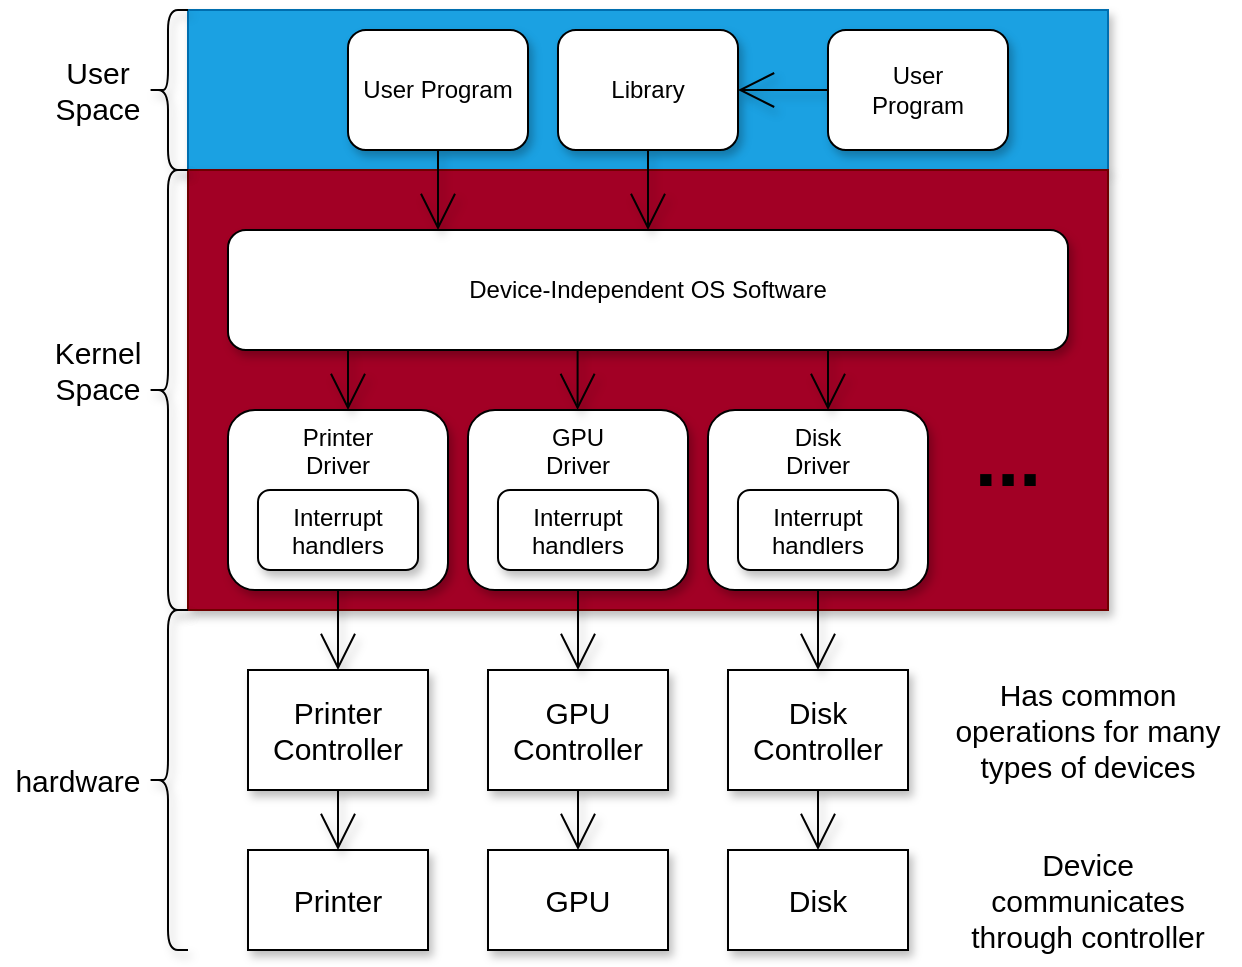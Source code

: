 <mxfile>
    <diagram id="MzQtRgmp_SjQJ-6VX8Bf" name="Page-1">
        <mxGraphModel dx="820" dy="1279" grid="1" gridSize="10" guides="1" tooltips="1" connect="1" arrows="1" fold="1" page="1" pageScale="1" pageWidth="850" pageHeight="1100" math="0" shadow="0">
            <root>
                <mxCell id="0"/>
                <mxCell id="1" parent="0"/>
                <mxCell id="34" value="Printer" style="rounded=0;whiteSpace=wrap;html=1;shadow=1;fontSize=15;verticalAlign=middle;" vertex="1" parent="1">
                    <mxGeometry x="130" y="430" width="90" height="50" as="geometry"/>
                </mxCell>
                <mxCell id="3" value="" style="rounded=0;whiteSpace=wrap;html=1;fillColor=#1ba1e2;strokeColor=#006EAF;fontColor=#ffffff;shadow=1;" vertex="1" parent="1">
                    <mxGeometry x="100" y="10" width="460" height="80" as="geometry"/>
                </mxCell>
                <mxCell id="4" value="" style="rounded=0;whiteSpace=wrap;html=1;fillColor=#a20025;strokeColor=#6F0000;fontColor=#ffffff;shadow=1;" vertex="1" parent="1">
                    <mxGeometry x="100" y="90" width="460" height="220" as="geometry"/>
                </mxCell>
                <mxCell id="6" value="Device-Independent OS Software" style="rounded=1;whiteSpace=wrap;html=1;shadow=1;" vertex="1" parent="1">
                    <mxGeometry x="120" y="120" width="420" height="60" as="geometry"/>
                </mxCell>
                <mxCell id="30" style="edgeStyle=none;html=1;exitX=0.5;exitY=1;exitDx=0;exitDy=0;entryX=0.5;entryY=0;entryDx=0;entryDy=0;shadow=1;fontSize=15;endArrow=open;endFill=0;endSize=16;" edge="1" parent="1" target="27">
                    <mxGeometry relative="1" as="geometry">
                        <mxPoint x="175" y="270" as="sourcePoint"/>
                    </mxGeometry>
                </mxCell>
                <mxCell id="7" value="Printer &lt;br&gt;Driver" style="rounded=1;whiteSpace=wrap;html=1;shadow=1;verticalAlign=top;" vertex="1" parent="1">
                    <mxGeometry x="120" y="210" width="110" height="90" as="geometry"/>
                </mxCell>
                <mxCell id="9" value="GPU&lt;br&gt;Driver" style="rounded=1;whiteSpace=wrap;html=1;shadow=1;verticalAlign=top;" vertex="1" parent="1">
                    <mxGeometry x="240" y="210" width="110" height="90" as="geometry"/>
                </mxCell>
                <mxCell id="10" value="Disk &lt;br&gt;Driver" style="rounded=1;whiteSpace=wrap;html=1;shadow=1;verticalAlign=top;" vertex="1" parent="1">
                    <mxGeometry x="360" y="210" width="110" height="90" as="geometry"/>
                </mxCell>
                <mxCell id="11" value="..." style="text;html=1;strokeColor=none;fillColor=none;align=center;verticalAlign=bottom;whiteSpace=wrap;rounded=0;fontSize=40;fontStyle=1;shadow=1;" vertex="1" parent="1">
                    <mxGeometry x="490" y="240" width="40" height="20" as="geometry"/>
                </mxCell>
                <mxCell id="12" value="" style="endArrow=open;html=1;fontSize=40;endFill=0;endSize=16;shadow=1;" edge="1" parent="1">
                    <mxGeometry width="50" height="50" relative="1" as="geometry">
                        <mxPoint x="180" y="180" as="sourcePoint"/>
                        <mxPoint x="180" y="210" as="targetPoint"/>
                    </mxGeometry>
                </mxCell>
                <mxCell id="13" value="" style="endArrow=open;html=1;fontSize=40;endFill=0;endSize=16;shadow=1;" edge="1" parent="1">
                    <mxGeometry width="50" height="50" relative="1" as="geometry">
                        <mxPoint x="294.8" y="180" as="sourcePoint"/>
                        <mxPoint x="294.8" y="210" as="targetPoint"/>
                    </mxGeometry>
                </mxCell>
                <mxCell id="14" value="" style="endArrow=open;html=1;fontSize=40;endFill=0;endSize=16;shadow=1;" edge="1" parent="1">
                    <mxGeometry width="50" height="50" relative="1" as="geometry">
                        <mxPoint x="420.0" y="180" as="sourcePoint"/>
                        <mxPoint x="420.0" y="210" as="targetPoint"/>
                    </mxGeometry>
                </mxCell>
                <mxCell id="17" style="edgeStyle=none;html=1;exitX=0.5;exitY=1;exitDx=0;exitDy=0;entryX=0.25;entryY=0;entryDx=0;entryDy=0;fontSize=40;endArrow=open;endFill=0;endSize=16;shadow=1;" edge="1" parent="1" source="16" target="6">
                    <mxGeometry relative="1" as="geometry"/>
                </mxCell>
                <mxCell id="16" value="User Program" style="rounded=1;whiteSpace=wrap;html=1;shadow=1;" vertex="1" parent="1">
                    <mxGeometry x="180" y="20" width="90" height="60" as="geometry"/>
                </mxCell>
                <mxCell id="20" style="edgeStyle=none;html=1;exitX=0.5;exitY=1;exitDx=0;exitDy=0;entryX=0.5;entryY=0;entryDx=0;entryDy=0;fontSize=40;endArrow=open;endFill=0;endSize=16;shadow=1;" edge="1" parent="1" source="18" target="6">
                    <mxGeometry relative="1" as="geometry"/>
                </mxCell>
                <mxCell id="18" value="Library" style="rounded=1;whiteSpace=wrap;html=1;shadow=1;" vertex="1" parent="1">
                    <mxGeometry x="285" y="20" width="90" height="60" as="geometry"/>
                </mxCell>
                <mxCell id="21" style="edgeStyle=none;html=1;exitX=0;exitY=0.5;exitDx=0;exitDy=0;entryX=1;entryY=0.5;entryDx=0;entryDy=0;fontSize=40;endArrow=open;endFill=0;endSize=16;shadow=1;" edge="1" parent="1" source="19" target="18">
                    <mxGeometry relative="1" as="geometry"/>
                </mxCell>
                <mxCell id="19" value="User &lt;br&gt;Program" style="rounded=1;whiteSpace=wrap;html=1;shadow=1;" vertex="1" parent="1">
                    <mxGeometry x="420" y="20" width="90" height="60" as="geometry"/>
                </mxCell>
                <mxCell id="22" value="" style="shape=curlyBracket;whiteSpace=wrap;html=1;rounded=1;flipH=1;fontSize=40;verticalAlign=bottom;rotation=-180;shadow=1;" vertex="1" parent="1">
                    <mxGeometry x="80" y="10" width="20" height="80" as="geometry"/>
                </mxCell>
                <mxCell id="23" value="" style="shape=curlyBracket;whiteSpace=wrap;html=1;rounded=1;flipH=1;fontSize=40;verticalAlign=bottom;rotation=-180;shadow=1;" vertex="1" parent="1">
                    <mxGeometry x="80" y="90" width="20" height="220" as="geometry"/>
                </mxCell>
                <mxCell id="24" value="User Space" style="text;html=1;strokeColor=none;fillColor=none;align=center;verticalAlign=middle;whiteSpace=wrap;rounded=0;fontSize=15;shadow=1;" vertex="1" parent="1">
                    <mxGeometry x="30" y="40" width="50" height="20" as="geometry"/>
                </mxCell>
                <mxCell id="25" value="Kernel&lt;br&gt;Space" style="text;html=1;strokeColor=none;fillColor=none;align=center;verticalAlign=middle;whiteSpace=wrap;rounded=0;fontSize=15;shadow=1;" vertex="1" parent="1">
                    <mxGeometry x="30" y="180" width="50" height="20" as="geometry"/>
                </mxCell>
                <mxCell id="43" style="edgeStyle=none;html=1;exitX=0.5;exitY=1;exitDx=0;exitDy=0;entryX=0.5;entryY=0;entryDx=0;entryDy=0;shadow=1;fontSize=15;endArrow=open;endFill=0;endSize=16;" edge="1" parent="1" source="27" target="34">
                    <mxGeometry relative="1" as="geometry"/>
                </mxCell>
                <mxCell id="27" value="Printer&lt;br&gt;Controller" style="rounded=0;whiteSpace=wrap;html=1;shadow=1;fontSize=15;verticalAlign=middle;" vertex="1" parent="1">
                    <mxGeometry x="130" y="340" width="90" height="60" as="geometry"/>
                </mxCell>
                <mxCell id="44" style="edgeStyle=none;html=1;exitX=0.5;exitY=1;exitDx=0;exitDy=0;entryX=0.5;entryY=0;entryDx=0;entryDy=0;shadow=1;fontSize=15;endArrow=open;endFill=0;endSize=16;" edge="1" parent="1" source="37" target="40">
                    <mxGeometry relative="1" as="geometry"/>
                </mxCell>
                <mxCell id="37" value="GPU&lt;br&gt;Controller" style="rounded=0;whiteSpace=wrap;html=1;shadow=1;fontSize=15;verticalAlign=middle;" vertex="1" parent="1">
                    <mxGeometry x="250" y="340" width="90" height="60" as="geometry"/>
                </mxCell>
                <mxCell id="45" style="edgeStyle=none;html=1;exitX=0.5;exitY=1;exitDx=0;exitDy=0;entryX=0.5;entryY=0;entryDx=0;entryDy=0;shadow=1;fontSize=15;endArrow=open;endFill=0;endSize=16;" edge="1" parent="1" source="39" target="41">
                    <mxGeometry relative="1" as="geometry"/>
                </mxCell>
                <mxCell id="39" value="Disk&lt;br&gt;Controller" style="rounded=0;whiteSpace=wrap;html=1;shadow=1;fontSize=15;verticalAlign=middle;" vertex="1" parent="1">
                    <mxGeometry x="370" y="340" width="90" height="60" as="geometry"/>
                </mxCell>
                <mxCell id="31" style="edgeStyle=none;html=1;shadow=1;fontSize=15;endArrow=open;endFill=0;endSize=16;entryX=0.5;entryY=0;entryDx=0;entryDy=0;" edge="1" parent="1" target="37">
                    <mxGeometry relative="1" as="geometry">
                        <mxPoint x="295" y="300" as="sourcePoint"/>
                        <mxPoint x="305" y="290" as="targetPoint"/>
                    </mxGeometry>
                </mxCell>
                <mxCell id="32" style="edgeStyle=none;html=1;entryX=0.5;entryY=0;entryDx=0;entryDy=0;shadow=1;fontSize=15;endArrow=open;endFill=0;endSize=16;" edge="1" parent="1" target="39">
                    <mxGeometry relative="1" as="geometry">
                        <mxPoint x="415" y="300" as="sourcePoint"/>
                        <mxPoint x="415" y="280.0" as="targetPoint"/>
                    </mxGeometry>
                </mxCell>
                <mxCell id="40" value="GPU" style="rounded=0;whiteSpace=wrap;html=1;shadow=1;fontSize=15;verticalAlign=middle;" vertex="1" parent="1">
                    <mxGeometry x="250" y="430" width="90" height="50" as="geometry"/>
                </mxCell>
                <mxCell id="41" value="Disk" style="rounded=0;whiteSpace=wrap;html=1;shadow=1;fontSize=15;verticalAlign=middle;" vertex="1" parent="1">
                    <mxGeometry x="370" y="430" width="90" height="50" as="geometry"/>
                </mxCell>
                <mxCell id="46" value="" style="shape=curlyBracket;whiteSpace=wrap;html=1;rounded=1;flipH=1;fontSize=40;verticalAlign=bottom;rotation=-180;shadow=1;" vertex="1" parent="1">
                    <mxGeometry x="80" y="310" width="20" height="170" as="geometry"/>
                </mxCell>
                <mxCell id="47" value="hardware" style="text;html=1;strokeColor=none;fillColor=none;align=center;verticalAlign=middle;whiteSpace=wrap;rounded=0;fontSize=15;shadow=1;" vertex="1" parent="1">
                    <mxGeometry x="10" y="385" width="70" height="20" as="geometry"/>
                </mxCell>
                <mxCell id="48" value="Has common operations for many types of devices" style="text;html=1;strokeColor=none;fillColor=none;align=center;verticalAlign=middle;whiteSpace=wrap;rounded=0;fontSize=15;shadow=1;" vertex="1" parent="1">
                    <mxGeometry x="480" y="350" width="140" height="40" as="geometry"/>
                </mxCell>
                <mxCell id="49" value="Device communicates through controller" style="text;html=1;strokeColor=none;fillColor=none;align=center;verticalAlign=middle;whiteSpace=wrap;rounded=0;fontSize=15;shadow=1;" vertex="1" parent="1">
                    <mxGeometry x="480" y="435" width="140" height="40" as="geometry"/>
                </mxCell>
                <mxCell id="50" value="Interrupt handlers" style="rounded=1;whiteSpace=wrap;html=1;shadow=1;verticalAlign=top;" vertex="1" parent="1">
                    <mxGeometry x="135" y="250" width="80" height="40" as="geometry"/>
                </mxCell>
                <mxCell id="51" value="Interrupt handlers" style="rounded=1;whiteSpace=wrap;html=1;shadow=1;verticalAlign=top;" vertex="1" parent="1">
                    <mxGeometry x="255" y="250" width="80" height="40" as="geometry"/>
                </mxCell>
                <mxCell id="52" value="Interrupt handlers" style="rounded=1;whiteSpace=wrap;html=1;shadow=1;verticalAlign=top;" vertex="1" parent="1">
                    <mxGeometry x="375" y="250" width="80" height="40" as="geometry"/>
                </mxCell>
            </root>
        </mxGraphModel>
    </diagram>
</mxfile>